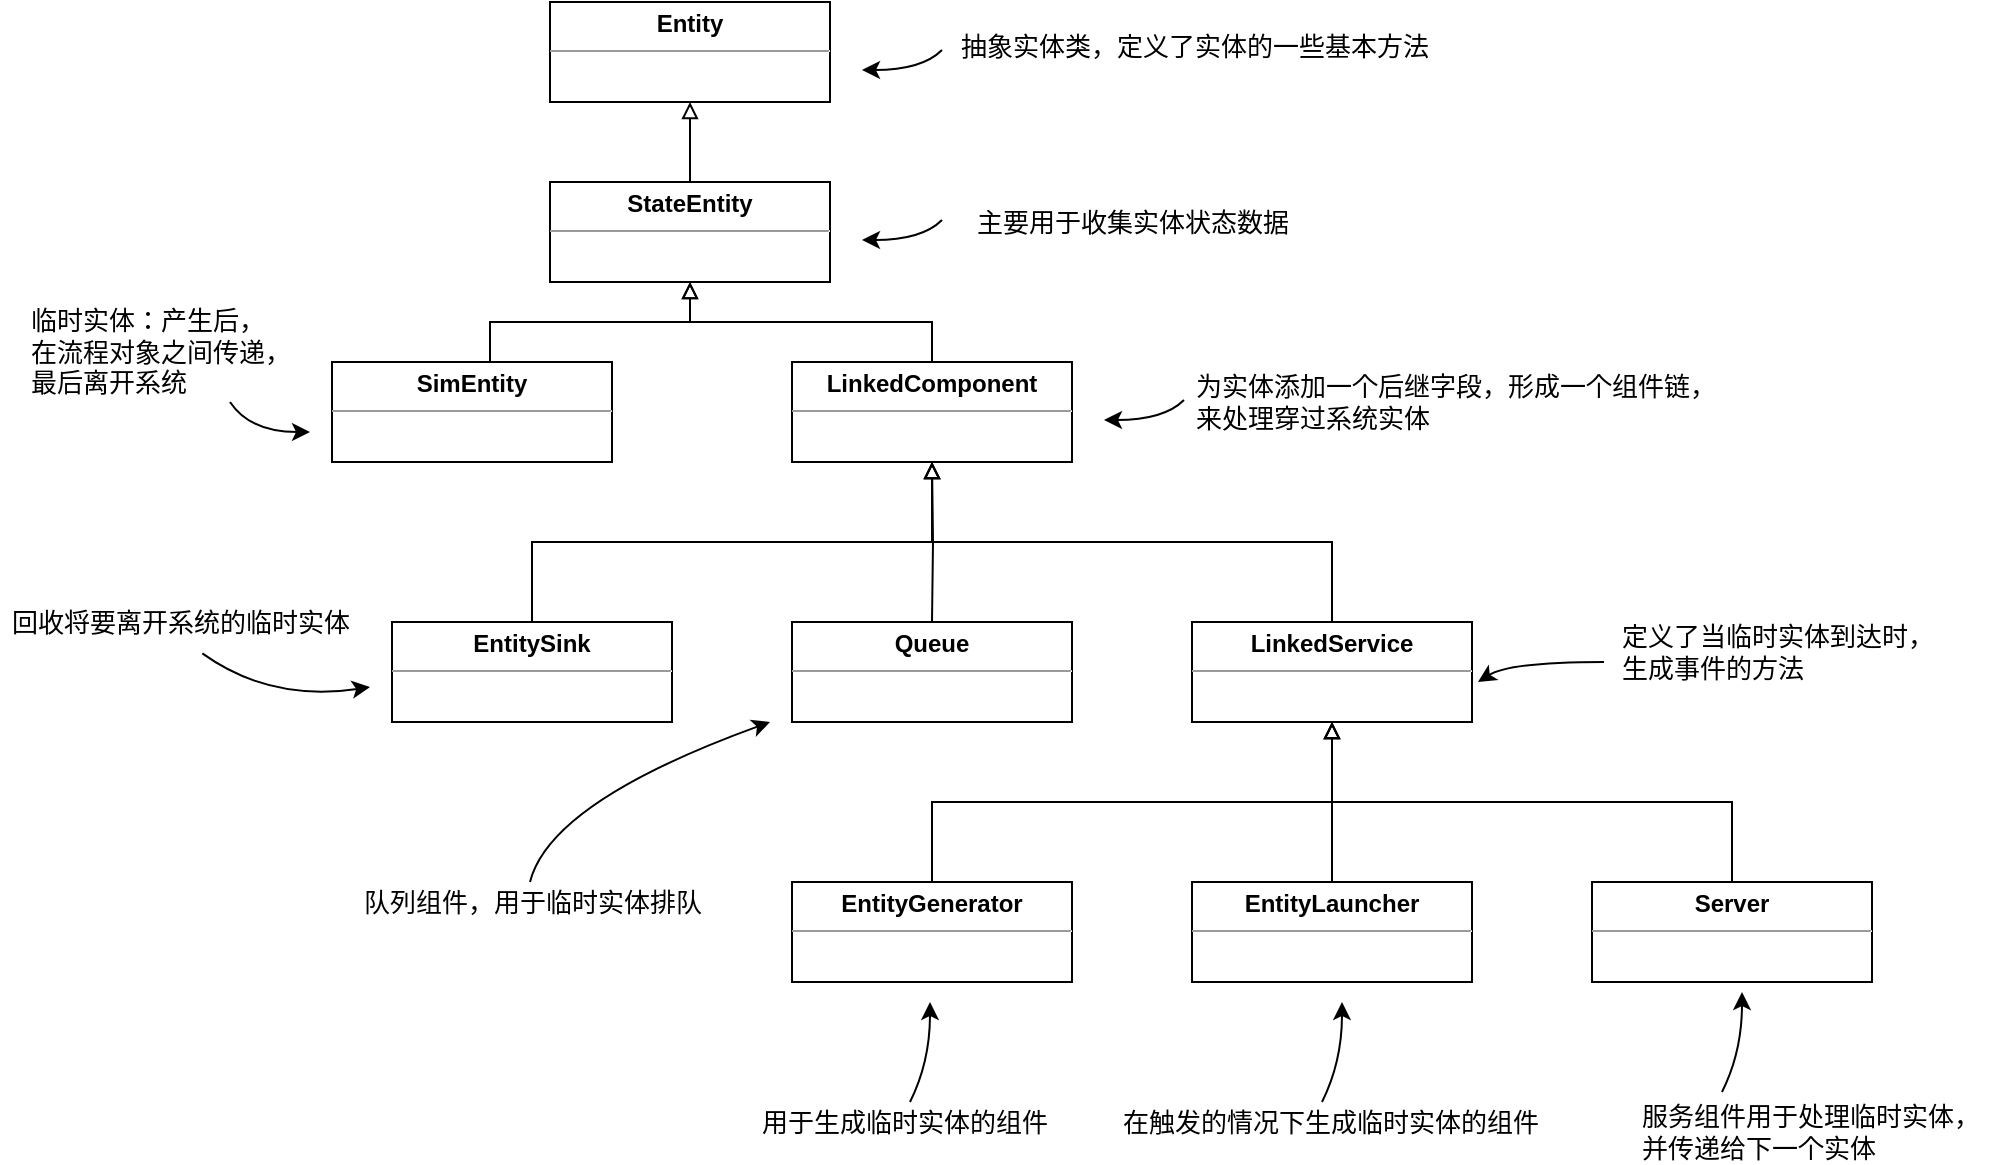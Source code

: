 <mxfile version="14.1.8" type="device"><diagram id="C5RBs43oDa-KdzZeNtuy" name="Page-1"><mxGraphModel dx="1278" dy="900" grid="1" gridSize="10" guides="1" tooltips="1" connect="1" arrows="1" fold="1" page="1" pageScale="1" pageWidth="827" pageHeight="1169" math="0" shadow="0"><root><mxCell id="WIyWlLk6GJQsqaUBKTNV-0"/><mxCell id="WIyWlLk6GJQsqaUBKTNV-1" parent="WIyWlLk6GJQsqaUBKTNV-0"/><mxCell id="YqUwGm_yqx2IIJE7M9SC-0" value="&lt;p style=&quot;margin: 0px ; margin-top: 4px ; text-align: center&quot;&gt;&lt;b&gt;Entity&lt;/b&gt;&lt;/p&gt;&lt;hr size=&quot;1&quot;&gt;&lt;div style=&quot;height: 2px&quot;&gt;&lt;/div&gt;&lt;div style=&quot;height: 2px&quot;&gt;&lt;/div&gt;" style="verticalAlign=top;align=left;overflow=fill;fontSize=12;fontFamily=Helvetica;html=1;" vertex="1" parent="WIyWlLk6GJQsqaUBKTNV-1"><mxGeometry x="306" y="40" width="140" height="50" as="geometry"/></mxCell><mxCell id="YqUwGm_yqx2IIJE7M9SC-6" style="edgeStyle=orthogonalEdgeStyle;rounded=0;orthogonalLoop=1;jettySize=auto;html=1;entryX=0.5;entryY=1;entryDx=0;entryDy=0;endArrow=block;endFill=0;" edge="1" parent="WIyWlLk6GJQsqaUBKTNV-1" source="YqUwGm_yqx2IIJE7M9SC-1" target="YqUwGm_yqx2IIJE7M9SC-0"><mxGeometry x="31" y="40" as="geometry"/></mxCell><mxCell id="YqUwGm_yqx2IIJE7M9SC-1" value="&lt;p style=&quot;margin: 0px ; margin-top: 4px ; text-align: center&quot;&gt;&lt;b&gt;StateEntity&lt;/b&gt;&lt;/p&gt;&lt;hr size=&quot;1&quot;&gt;&lt;div style=&quot;height: 2px&quot;&gt;&lt;/div&gt;&lt;div style=&quot;height: 2px&quot;&gt;&lt;/div&gt;" style="verticalAlign=top;align=left;overflow=fill;fontSize=12;fontFamily=Helvetica;html=1;" vertex="1" parent="WIyWlLk6GJQsqaUBKTNV-1"><mxGeometry x="306" y="130" width="140" height="50" as="geometry"/></mxCell><mxCell id="YqUwGm_yqx2IIJE7M9SC-7" style="edgeStyle=orthogonalEdgeStyle;rounded=0;orthogonalLoop=1;jettySize=auto;html=1;entryX=0.5;entryY=1;entryDx=0;entryDy=0;endArrow=block;endFill=0;" edge="1" parent="WIyWlLk6GJQsqaUBKTNV-1" source="YqUwGm_yqx2IIJE7M9SC-4" target="YqUwGm_yqx2IIJE7M9SC-1"><mxGeometry x="31" y="40" as="geometry"/></mxCell><mxCell id="YqUwGm_yqx2IIJE7M9SC-27" value="" style="curved=1;endArrow=classic;html=1;" edge="1" parent="WIyWlLk6GJQsqaUBKTNV-1"><mxGeometry x="31" y="40" width="50" height="50" as="geometry"><mxPoint x="502" y="64" as="sourcePoint"/><mxPoint x="462" y="74" as="targetPoint"/><Array as="points"><mxPoint x="492" y="74"/></Array></mxGeometry></mxCell><mxCell id="YqUwGm_yqx2IIJE7M9SC-28" value="&lt;font style=&quot;font-size: 13px&quot;&gt;抽象实体类，定义了实体的一些基本方法&lt;/font&gt;" style="text;html=1;align=center;verticalAlign=middle;resizable=0;points=[];autosize=1;" vertex="1" parent="WIyWlLk6GJQsqaUBKTNV-1"><mxGeometry x="503" y="52" width="250" height="20" as="geometry"/></mxCell><mxCell id="YqUwGm_yqx2IIJE7M9SC-31" value="" style="curved=1;endArrow=classic;html=1;" edge="1" parent="WIyWlLk6GJQsqaUBKTNV-1"><mxGeometry x="31" y="40" width="50" height="50" as="geometry"><mxPoint x="502" y="149" as="sourcePoint"/><mxPoint x="462.0" y="159" as="targetPoint"/><Array as="points"><mxPoint x="492" y="159"/></Array></mxGeometry></mxCell><mxCell id="YqUwGm_yqx2IIJE7M9SC-32" value="&lt;span style=&quot;font-size: 13px&quot;&gt;主要用于收集实体状态数据&lt;/span&gt;" style="text;html=1;align=center;verticalAlign=middle;resizable=0;points=[];autosize=1;" vertex="1" parent="WIyWlLk6GJQsqaUBKTNV-1"><mxGeometry x="512" y="140" width="170" height="20" as="geometry"/></mxCell><mxCell id="YqUwGm_yqx2IIJE7M9SC-37" style="edgeStyle=orthogonalEdgeStyle;rounded=0;orthogonalLoop=1;jettySize=auto;html=1;endArrow=block;endFill=0;" edge="1" parent="WIyWlLk6GJQsqaUBKTNV-1" source="YqUwGm_yqx2IIJE7M9SC-36"><mxGeometry x="31" y="40" as="geometry"><mxPoint x="376" y="180" as="targetPoint"/><Array as="points"><mxPoint x="276" y="200"/><mxPoint x="376" y="200"/></Array></mxGeometry></mxCell><mxCell id="YqUwGm_yqx2IIJE7M9SC-4" value="&lt;p style=&quot;margin: 0px ; margin-top: 4px ; text-align: center&quot;&gt;&lt;b&gt;LinkedComponent&lt;/b&gt;&lt;/p&gt;&lt;hr size=&quot;1&quot;&gt;&lt;div style=&quot;height: 2px&quot;&gt;&lt;br&gt;&lt;/div&gt;" style="verticalAlign=top;align=left;overflow=fill;fontSize=12;fontFamily=Helvetica;html=1;" vertex="1" parent="WIyWlLk6GJQsqaUBKTNV-1"><mxGeometry x="427" y="220" width="140" height="50" as="geometry"/></mxCell><mxCell id="YqUwGm_yqx2IIJE7M9SC-17" style="edgeStyle=orthogonalEdgeStyle;rounded=0;orthogonalLoop=1;jettySize=auto;html=1;entryX=0.5;entryY=1;entryDx=0;entryDy=0;endArrow=block;endFill=0;" edge="1" parent="WIyWlLk6GJQsqaUBKTNV-1" target="YqUwGm_yqx2IIJE7M9SC-4"><mxGeometry x="227" y="220" as="geometry"><mxPoint x="497" y="350" as="sourcePoint"/></mxGeometry></mxCell><mxCell id="YqUwGm_yqx2IIJE7M9SC-18" style="edgeStyle=orthogonalEdgeStyle;rounded=0;orthogonalLoop=1;jettySize=auto;html=1;endArrow=block;endFill=0;" edge="1" parent="WIyWlLk6GJQsqaUBKTNV-1" source="YqUwGm_yqx2IIJE7M9SC-8"><mxGeometry x="227" y="220" as="geometry"><mxPoint x="497" y="270" as="targetPoint"/><Array as="points"><mxPoint x="297" y="310"/><mxPoint x="497" y="310"/></Array></mxGeometry></mxCell><mxCell id="YqUwGm_yqx2IIJE7M9SC-8" value="&lt;p style=&quot;margin: 0px ; margin-top: 4px ; text-align: center&quot;&gt;&lt;b&gt;EntitySink&lt;/b&gt;&lt;/p&gt;&lt;hr size=&quot;1&quot;&gt;&lt;div style=&quot;height: 2px&quot;&gt;&lt;/div&gt;&lt;div style=&quot;height: 2px&quot;&gt;&lt;/div&gt;" style="verticalAlign=top;align=left;overflow=fill;fontSize=12;fontFamily=Helvetica;html=1;" vertex="1" parent="WIyWlLk6GJQsqaUBKTNV-1"><mxGeometry x="227" y="350" width="140" height="50" as="geometry"/></mxCell><mxCell id="YqUwGm_yqx2IIJE7M9SC-19" style="edgeStyle=orthogonalEdgeStyle;rounded=0;orthogonalLoop=1;jettySize=auto;html=1;endArrow=block;endFill=0;" edge="1" parent="WIyWlLk6GJQsqaUBKTNV-1"><mxGeometry x="227" y="220" as="geometry"><mxPoint x="497" y="270" as="targetPoint"/><mxPoint x="697" y="350" as="sourcePoint"/><Array as="points"><mxPoint x="697" y="310"/><mxPoint x="497" y="310"/></Array></mxGeometry></mxCell><mxCell id="YqUwGm_yqx2IIJE7M9SC-22" style="edgeStyle=orthogonalEdgeStyle;rounded=0;orthogonalLoop=1;jettySize=auto;html=1;entryX=0.5;entryY=1;entryDx=0;entryDy=0;endArrow=block;endFill=0;" edge="1" parent="WIyWlLk6GJQsqaUBKTNV-1" source="YqUwGm_yqx2IIJE7M9SC-14"><mxGeometry x="227" y="220" as="geometry"><mxPoint x="697" y="400" as="targetPoint"/><Array as="points"><mxPoint x="897" y="440"/><mxPoint x="697" y="440"/></Array></mxGeometry></mxCell><mxCell id="YqUwGm_yqx2IIJE7M9SC-14" value="&lt;p style=&quot;margin: 0px ; margin-top: 4px ; text-align: center&quot;&gt;&lt;b&gt;Server&lt;/b&gt;&lt;/p&gt;&lt;hr size=&quot;1&quot;&gt;&lt;div style=&quot;height: 2px&quot;&gt;&lt;br&gt;&lt;/div&gt;" style="verticalAlign=top;align=left;overflow=fill;fontSize=12;fontFamily=Helvetica;html=1;" vertex="1" parent="WIyWlLk6GJQsqaUBKTNV-1"><mxGeometry x="827" y="480" width="140" height="50" as="geometry"/></mxCell><mxCell id="YqUwGm_yqx2IIJE7M9SC-21" style="edgeStyle=orthogonalEdgeStyle;rounded=0;orthogonalLoop=1;jettySize=auto;html=1;endArrow=block;endFill=0;" edge="1" parent="WIyWlLk6GJQsqaUBKTNV-1" source="YqUwGm_yqx2IIJE7M9SC-15"><mxGeometry x="227" y="220" as="geometry"><mxPoint x="697" y="400" as="targetPoint"/><Array as="points"><mxPoint x="697" y="470"/><mxPoint x="697" y="470"/></Array></mxGeometry></mxCell><mxCell id="YqUwGm_yqx2IIJE7M9SC-15" value="&lt;p style=&quot;margin: 0px ; margin-top: 4px ; text-align: center&quot;&gt;&lt;b&gt;EntityLauncher&lt;/b&gt;&lt;/p&gt;&lt;hr size=&quot;1&quot;&gt;&lt;div style=&quot;height: 2px&quot;&gt;&lt;/div&gt;&lt;div style=&quot;height: 2px&quot;&gt;&lt;/div&gt;" style="verticalAlign=top;align=left;overflow=fill;fontSize=12;fontFamily=Helvetica;html=1;" vertex="1" parent="WIyWlLk6GJQsqaUBKTNV-1"><mxGeometry x="627" y="480" width="140" height="50" as="geometry"/></mxCell><mxCell id="YqUwGm_yqx2IIJE7M9SC-20" style="edgeStyle=orthogonalEdgeStyle;rounded=0;orthogonalLoop=1;jettySize=auto;html=1;entryX=0.5;entryY=1;entryDx=0;entryDy=0;endArrow=block;endFill=0;" edge="1" parent="WIyWlLk6GJQsqaUBKTNV-1" source="YqUwGm_yqx2IIJE7M9SC-16"><mxGeometry x="227" y="220" as="geometry"><mxPoint x="697" y="400" as="targetPoint"/><Array as="points"><mxPoint x="497" y="440"/><mxPoint x="697" y="440"/></Array></mxGeometry></mxCell><mxCell id="YqUwGm_yqx2IIJE7M9SC-16" value="&lt;p style=&quot;margin: 0px ; margin-top: 4px ; text-align: center&quot;&gt;&lt;b&gt;EntityGenerator&lt;/b&gt;&lt;/p&gt;&lt;hr size=&quot;1&quot;&gt;&lt;div style=&quot;height: 2px&quot;&gt;&lt;/div&gt;&lt;div style=&quot;height: 2px&quot;&gt;&lt;/div&gt;" style="verticalAlign=top;align=left;overflow=fill;fontSize=12;fontFamily=Helvetica;html=1;" vertex="1" parent="WIyWlLk6GJQsqaUBKTNV-1"><mxGeometry x="427" y="480" width="140" height="50" as="geometry"/></mxCell><mxCell id="YqUwGm_yqx2IIJE7M9SC-24" value="&lt;p style=&quot;margin: 0px ; margin-top: 4px ; text-align: center&quot;&gt;&lt;b&gt;LinkedService&lt;/b&gt;&lt;/p&gt;&lt;hr size=&quot;1&quot;&gt;&lt;div style=&quot;height: 2px&quot;&gt;&lt;/div&gt;&lt;div style=&quot;height: 2px&quot;&gt;&lt;/div&gt;" style="verticalAlign=top;align=left;overflow=fill;fontSize=12;fontFamily=Helvetica;html=1;" vertex="1" parent="WIyWlLk6GJQsqaUBKTNV-1"><mxGeometry x="627" y="350" width="140" height="50" as="geometry"/></mxCell><mxCell id="YqUwGm_yqx2IIJE7M9SC-25" value="&lt;p style=&quot;margin: 0px ; margin-top: 4px ; text-align: center&quot;&gt;&lt;b&gt;Queue&lt;/b&gt;&lt;/p&gt;&lt;hr size=&quot;1&quot;&gt;&lt;div style=&quot;height: 2px&quot;&gt;&lt;/div&gt;&lt;div style=&quot;height: 2px&quot;&gt;&lt;/div&gt;" style="verticalAlign=top;align=left;overflow=fill;fontSize=12;fontFamily=Helvetica;html=1;" vertex="1" parent="WIyWlLk6GJQsqaUBKTNV-1"><mxGeometry x="427" y="350" width="140" height="50" as="geometry"/></mxCell><mxCell id="YqUwGm_yqx2IIJE7M9SC-33" value="" style="curved=1;endArrow=classic;html=1;" edge="1" parent="WIyWlLk6GJQsqaUBKTNV-1"><mxGeometry x="227" y="220" width="50" height="50" as="geometry"><mxPoint x="623" y="239" as="sourcePoint"/><mxPoint x="583.0" y="249" as="targetPoint"/><Array as="points"><mxPoint x="613" y="249"/></Array></mxGeometry></mxCell><mxCell id="YqUwGm_yqx2IIJE7M9SC-34" value="&lt;div style=&quot;text-align: left&quot;&gt;&lt;br&gt;&lt;/div&gt;" style="text;html=1;align=center;verticalAlign=middle;resizable=0;points=[];autosize=1;" vertex="1" parent="WIyWlLk6GJQsqaUBKTNV-1"><mxGeometry x="759" y="230" width="20" height="20" as="geometry"/></mxCell><mxCell id="YqUwGm_yqx2IIJE7M9SC-36" value="&lt;p style=&quot;margin: 0px ; margin-top: 4px ; text-align: center&quot;&gt;&lt;b&gt;SimEntity&lt;/b&gt;&lt;/p&gt;&lt;hr size=&quot;1&quot;&gt;&lt;div style=&quot;height: 2px&quot;&gt;&lt;br&gt;&lt;/div&gt;" style="verticalAlign=top;align=left;overflow=fill;fontSize=12;fontFamily=Helvetica;html=1;" vertex="1" parent="WIyWlLk6GJQsqaUBKTNV-1"><mxGeometry x="197" y="220" width="140" height="50" as="geometry"/></mxCell><mxCell id="YqUwGm_yqx2IIJE7M9SC-39" value="" style="curved=1;endArrow=classic;html=1;" edge="1" parent="WIyWlLk6GJQsqaUBKTNV-1"><mxGeometry x="-240" y="206" width="50" height="50" as="geometry"><mxPoint x="146" y="240" as="sourcePoint"/><mxPoint x="186" y="255" as="targetPoint"/><Array as="points"><mxPoint x="156" y="255"/></Array></mxGeometry></mxCell><mxCell id="YqUwGm_yqx2IIJE7M9SC-40" value="&lt;div style=&quot;text-align: left&quot;&gt;&lt;span style=&quot;font-size: 13px&quot;&gt;临时实体：产生后，&lt;br&gt;在流程对象之间传递，&lt;br&gt;最后离开系统&lt;/span&gt;&lt;/div&gt;" style="text;html=1;align=center;verticalAlign=middle;resizable=0;points=[];autosize=1;" vertex="1" parent="WIyWlLk6GJQsqaUBKTNV-1"><mxGeometry x="36" y="190" width="150" height="50" as="geometry"/></mxCell><mxCell id="YqUwGm_yqx2IIJE7M9SC-41" value="" style="curved=1;endArrow=classic;html=1;exitX=0.562;exitY=1.285;exitDx=0;exitDy=0;exitPerimeter=0;" edge="1" parent="WIyWlLk6GJQsqaUBKTNV-1" source="YqUwGm_yqx2IIJE7M9SC-46"><mxGeometry x="-210" y="333.5" width="50" height="50" as="geometry"><mxPoint x="176" y="367.5" as="sourcePoint"/><mxPoint x="216" y="382.5" as="targetPoint"/><Array as="points"><mxPoint x="166" y="390"/></Array></mxGeometry></mxCell><mxCell id="YqUwGm_yqx2IIJE7M9SC-42" value="" style="curved=1;endArrow=classic;html=1;" edge="1" parent="WIyWlLk6GJQsqaUBKTNV-1"><mxGeometry x="31" y="40" width="50" height="50" as="geometry"><mxPoint x="296" y="480" as="sourcePoint"/><mxPoint x="416" y="400" as="targetPoint"/><Array as="points"><mxPoint x="306" y="440"/></Array></mxGeometry></mxCell><mxCell id="YqUwGm_yqx2IIJE7M9SC-43" value="" style="curved=1;endArrow=classic;html=1;" edge="1" parent="WIyWlLk6GJQsqaUBKTNV-1"><mxGeometry x="31" y="40" width="50" height="50" as="geometry"><mxPoint x="486" y="590" as="sourcePoint"/><mxPoint x="496" y="540" as="targetPoint"/><Array as="points"><mxPoint x="486" y="590"/><mxPoint x="496" y="570"/></Array></mxGeometry></mxCell><mxCell id="YqUwGm_yqx2IIJE7M9SC-44" value="" style="curved=1;endArrow=classic;html=1;" edge="1" parent="WIyWlLk6GJQsqaUBKTNV-1"><mxGeometry x="31" y="40" width="50" height="50" as="geometry"><mxPoint x="692" y="590.0" as="sourcePoint"/><mxPoint x="702" y="540" as="targetPoint"/><Array as="points"><mxPoint x="692" y="590"/><mxPoint x="702" y="570"/></Array></mxGeometry></mxCell><mxCell id="YqUwGm_yqx2IIJE7M9SC-45" value="" style="curved=1;endArrow=classic;html=1;" edge="1" parent="WIyWlLk6GJQsqaUBKTNV-1"><mxGeometry x="31" y="40" width="50" height="50" as="geometry"><mxPoint x="892" y="585.0" as="sourcePoint"/><mxPoint x="902" y="535" as="targetPoint"/><Array as="points"><mxPoint x="892" y="585"/><mxPoint x="902" y="565"/></Array></mxGeometry></mxCell><mxCell id="YqUwGm_yqx2IIJE7M9SC-46" value="&lt;font style=&quot;font-size: 13px&quot;&gt;回收将要离开系统的临时实体&lt;/font&gt;" style="text;html=1;align=center;verticalAlign=middle;resizable=0;points=[];autosize=1;" vertex="1" parent="WIyWlLk6GJQsqaUBKTNV-1"><mxGeometry x="31" y="340" width="180" height="20" as="geometry"/></mxCell><mxCell id="YqUwGm_yqx2IIJE7M9SC-47" value="" style="curved=1;endArrow=classic;html=1;" edge="1" parent="WIyWlLk6GJQsqaUBKTNV-1"><mxGeometry x="11" y="50" width="50" height="50" as="geometry"><mxPoint x="833" y="370" as="sourcePoint"/><mxPoint x="770" y="380" as="targetPoint"/><Array as="points"><mxPoint x="833" y="370"/><mxPoint x="786" y="370"/></Array></mxGeometry></mxCell><mxCell id="YqUwGm_yqx2IIJE7M9SC-48" value="&lt;font style=&quot;font-size: 13px&quot;&gt;队列组件，用于临时实体排队&lt;/font&gt;" style="text;html=1;align=center;verticalAlign=middle;resizable=0;points=[];autosize=1;" vertex="1" parent="WIyWlLk6GJQsqaUBKTNV-1"><mxGeometry x="207" y="480" width="180" height="20" as="geometry"/></mxCell><mxCell id="YqUwGm_yqx2IIJE7M9SC-49" value="&lt;font style=&quot;font-size: 13px&quot;&gt;为实体添加一个后继字段，形成一个组件链，&lt;br&gt;来处理穿过系统实体&lt;/font&gt;" style="text;html=1;align=left;verticalAlign=middle;resizable=0;points=[];autosize=1;" vertex="1" parent="WIyWlLk6GJQsqaUBKTNV-1"><mxGeometry x="627" y="225" width="280" height="30" as="geometry"/></mxCell><mxCell id="YqUwGm_yqx2IIJE7M9SC-50" value="&lt;font style=&quot;font-size: 13px&quot;&gt;用于生成临时实体的组件&lt;/font&gt;" style="text;html=1;align=center;verticalAlign=middle;resizable=0;points=[];autosize=1;" vertex="1" parent="WIyWlLk6GJQsqaUBKTNV-1"><mxGeometry x="403" y="590" width="160" height="20" as="geometry"/></mxCell><mxCell id="YqUwGm_yqx2IIJE7M9SC-51" value="&lt;font style=&quot;font-size: 13px&quot;&gt;在触发的情况下生成临时实体的组件&lt;/font&gt;" style="text;html=1;align=center;verticalAlign=middle;resizable=0;points=[];autosize=1;" vertex="1" parent="WIyWlLk6GJQsqaUBKTNV-1"><mxGeometry x="586" y="590" width="220" height="20" as="geometry"/></mxCell><mxCell id="YqUwGm_yqx2IIJE7M9SC-52" value="&lt;font style=&quot;font-size: 13px&quot;&gt;服务组件用于处理临时实体，&lt;br&gt;并传递给下一个实体&lt;/font&gt;" style="text;html=1;align=left;verticalAlign=middle;resizable=0;points=[];autosize=1;" vertex="1" parent="WIyWlLk6GJQsqaUBKTNV-1"><mxGeometry x="850" y="590" width="180" height="30" as="geometry"/></mxCell><mxCell id="YqUwGm_yqx2IIJE7M9SC-55" value="&lt;font style=&quot;font-size: 13px&quot;&gt;定义了当临时实体到达时，&lt;br&gt;生成事件的方法&lt;/font&gt;" style="text;html=1;align=left;verticalAlign=middle;resizable=0;points=[];autosize=1;" vertex="1" parent="WIyWlLk6GJQsqaUBKTNV-1"><mxGeometry x="840" y="350" width="170" height="30" as="geometry"/></mxCell></root></mxGraphModel></diagram></mxfile>